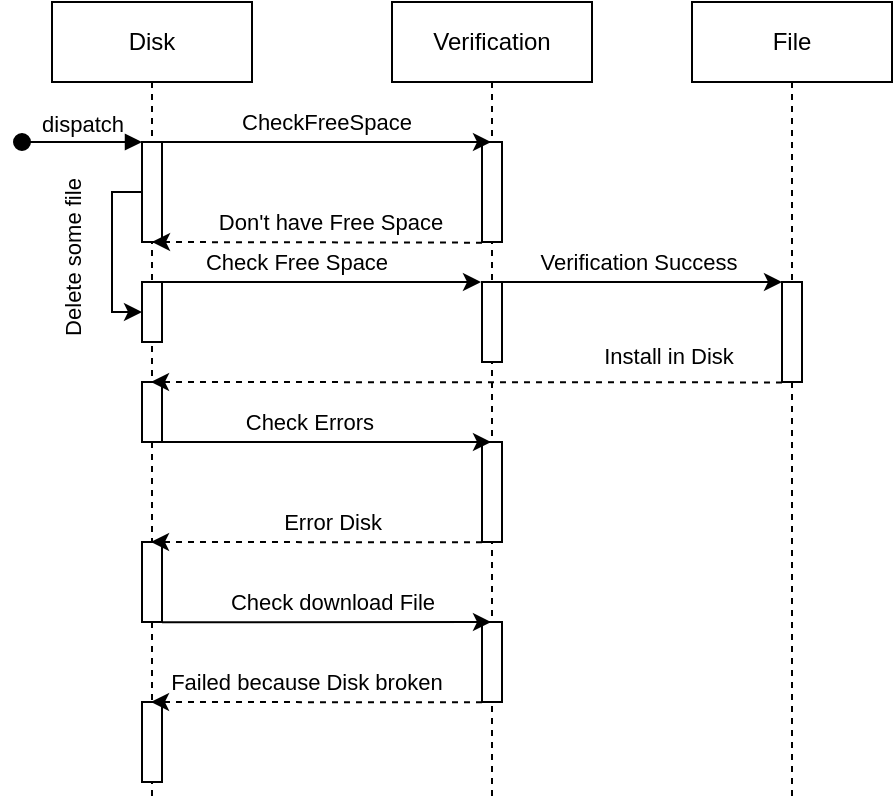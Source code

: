 <mxfile version="21.7.4" type="device">
  <diagram name="Page-1" id="2YBvvXClWsGukQMizWep">
    <mxGraphModel dx="807" dy="777" grid="1" gridSize="10" guides="1" tooltips="1" connect="1" arrows="1" fold="1" page="1" pageScale="1" pageWidth="850" pageHeight="1100" math="0" shadow="0">
      <root>
        <mxCell id="0" />
        <mxCell id="1" parent="0" />
        <mxCell id="aM9ryv3xv72pqoxQDRHE-1" value="Disk" style="shape=umlLifeline;perimeter=lifelinePerimeter;whiteSpace=wrap;html=1;container=0;dropTarget=0;collapsible=0;recursiveResize=0;outlineConnect=0;portConstraint=eastwest;newEdgeStyle={&quot;edgeStyle&quot;:&quot;elbowEdgeStyle&quot;,&quot;elbow&quot;:&quot;vertical&quot;,&quot;curved&quot;:0,&quot;rounded&quot;:0};" parent="1" vertex="1">
          <mxGeometry x="40" y="40" width="100" height="400" as="geometry" />
        </mxCell>
        <mxCell id="aM9ryv3xv72pqoxQDRHE-3" value="dispatch" style="html=1;verticalAlign=bottom;startArrow=oval;endArrow=block;startSize=8;edgeStyle=elbowEdgeStyle;elbow=vertical;curved=0;rounded=0;" parent="aM9ryv3xv72pqoxQDRHE-1" edge="1">
          <mxGeometry relative="1" as="geometry">
            <mxPoint x="-15" y="70" as="sourcePoint" />
            <mxPoint x="45" y="70" as="targetPoint" />
          </mxGeometry>
        </mxCell>
        <mxCell id="vBxB2TWm_DLFSt-oETAt-39" style="edgeStyle=elbowEdgeStyle;rounded=0;orthogonalLoop=1;jettySize=auto;html=1;elbow=vertical;curved=0;" parent="aM9ryv3xv72pqoxQDRHE-1" source="vBxB2TWm_DLFSt-oETAt-6" target="vBxB2TWm_DLFSt-oETAt-38" edge="1">
          <mxGeometry relative="1" as="geometry">
            <Array as="points">
              <mxPoint x="30" y="130" />
            </Array>
          </mxGeometry>
        </mxCell>
        <mxCell id="vBxB2TWm_DLFSt-oETAt-40" value="Delete some file" style="edgeLabel;html=1;align=center;verticalAlign=middle;resizable=0;points=[];rotation=-90;" parent="vBxB2TWm_DLFSt-oETAt-39" vertex="1" connectable="0">
          <mxGeometry x="0.07" y="-1" relative="1" as="geometry">
            <mxPoint x="-19" as="offset" />
          </mxGeometry>
        </mxCell>
        <mxCell id="vBxB2TWm_DLFSt-oETAt-6" value="" style="html=1;points=[];perimeter=orthogonalPerimeter;outlineConnect=0;targetShapes=umlLifeline;portConstraint=eastwest;newEdgeStyle={&quot;edgeStyle&quot;:&quot;elbowEdgeStyle&quot;,&quot;elbow&quot;:&quot;vertical&quot;,&quot;curved&quot;:0,&quot;rounded&quot;:0};" parent="aM9ryv3xv72pqoxQDRHE-1" vertex="1">
          <mxGeometry x="45" y="70" width="10" height="50" as="geometry" />
        </mxCell>
        <mxCell id="vBxB2TWm_DLFSt-oETAt-15" value="" style="html=1;points=[];perimeter=orthogonalPerimeter;outlineConnect=0;targetShapes=umlLifeline;portConstraint=eastwest;newEdgeStyle={&quot;edgeStyle&quot;:&quot;elbowEdgeStyle&quot;,&quot;elbow&quot;:&quot;vertical&quot;,&quot;curved&quot;:0,&quot;rounded&quot;:0};" parent="aM9ryv3xv72pqoxQDRHE-1" vertex="1">
          <mxGeometry x="45" y="190" width="10" height="30" as="geometry" />
        </mxCell>
        <mxCell id="vBxB2TWm_DLFSt-oETAt-19" value="" style="html=1;points=[];perimeter=orthogonalPerimeter;outlineConnect=0;targetShapes=umlLifeline;portConstraint=eastwest;newEdgeStyle={&quot;edgeStyle&quot;:&quot;elbowEdgeStyle&quot;,&quot;elbow&quot;:&quot;vertical&quot;,&quot;curved&quot;:0,&quot;rounded&quot;:0};" parent="aM9ryv3xv72pqoxQDRHE-1" vertex="1">
          <mxGeometry x="45" y="270" width="10" height="40" as="geometry" />
        </mxCell>
        <mxCell id="vBxB2TWm_DLFSt-oETAt-28" value="" style="html=1;points=[];perimeter=orthogonalPerimeter;outlineConnect=0;targetShapes=umlLifeline;portConstraint=eastwest;newEdgeStyle={&quot;edgeStyle&quot;:&quot;elbowEdgeStyle&quot;,&quot;elbow&quot;:&quot;vertical&quot;,&quot;curved&quot;:0,&quot;rounded&quot;:0};" parent="aM9ryv3xv72pqoxQDRHE-1" vertex="1">
          <mxGeometry x="45" y="350" width="10" height="40" as="geometry" />
        </mxCell>
        <mxCell id="vBxB2TWm_DLFSt-oETAt-38" value="" style="html=1;points=[];perimeter=orthogonalPerimeter;outlineConnect=0;targetShapes=umlLifeline;portConstraint=eastwest;newEdgeStyle={&quot;edgeStyle&quot;:&quot;elbowEdgeStyle&quot;,&quot;elbow&quot;:&quot;vertical&quot;,&quot;curved&quot;:0,&quot;rounded&quot;:0};" parent="aM9ryv3xv72pqoxQDRHE-1" vertex="1">
          <mxGeometry x="45" y="140" width="10" height="30" as="geometry" />
        </mxCell>
        <mxCell id="aM9ryv3xv72pqoxQDRHE-5" value="File" style="shape=umlLifeline;perimeter=lifelinePerimeter;whiteSpace=wrap;html=1;container=0;dropTarget=0;collapsible=0;recursiveResize=0;outlineConnect=0;portConstraint=eastwest;newEdgeStyle={&quot;edgeStyle&quot;:&quot;elbowEdgeStyle&quot;,&quot;elbow&quot;:&quot;vertical&quot;,&quot;curved&quot;:0,&quot;rounded&quot;:0};" parent="1" vertex="1">
          <mxGeometry x="360" y="40" width="100" height="400" as="geometry" />
        </mxCell>
        <mxCell id="aM9ryv3xv72pqoxQDRHE-6" value="" style="html=1;points=[];perimeter=orthogonalPerimeter;outlineConnect=0;targetShapes=umlLifeline;portConstraint=eastwest;newEdgeStyle={&quot;edgeStyle&quot;:&quot;elbowEdgeStyle&quot;,&quot;elbow&quot;:&quot;vertical&quot;,&quot;curved&quot;:0,&quot;rounded&quot;:0};" parent="aM9ryv3xv72pqoxQDRHE-5" vertex="1">
          <mxGeometry x="45" y="140" width="10" height="50" as="geometry" />
        </mxCell>
        <mxCell id="vBxB2TWm_DLFSt-oETAt-1" value="Verification" style="shape=umlLifeline;perimeter=lifelinePerimeter;whiteSpace=wrap;html=1;container=0;dropTarget=0;collapsible=0;recursiveResize=0;outlineConnect=0;portConstraint=eastwest;newEdgeStyle={&quot;edgeStyle&quot;:&quot;elbowEdgeStyle&quot;,&quot;elbow&quot;:&quot;vertical&quot;,&quot;curved&quot;:0,&quot;rounded&quot;:0};" parent="1" vertex="1">
          <mxGeometry x="210" y="40" width="100" height="400" as="geometry" />
        </mxCell>
        <mxCell id="vBxB2TWm_DLFSt-oETAt-2" value="" style="html=1;points=[];perimeter=orthogonalPerimeter;outlineConnect=0;targetShapes=umlLifeline;portConstraint=eastwest;newEdgeStyle={&quot;edgeStyle&quot;:&quot;elbowEdgeStyle&quot;,&quot;elbow&quot;:&quot;vertical&quot;,&quot;curved&quot;:0,&quot;rounded&quot;:0};" parent="vBxB2TWm_DLFSt-oETAt-1" vertex="1">
          <mxGeometry x="45" y="70" width="10" height="50" as="geometry" />
        </mxCell>
        <mxCell id="vBxB2TWm_DLFSt-oETAt-16" value="" style="html=1;points=[];perimeter=orthogonalPerimeter;outlineConnect=0;targetShapes=umlLifeline;portConstraint=eastwest;newEdgeStyle={&quot;edgeStyle&quot;:&quot;elbowEdgeStyle&quot;,&quot;elbow&quot;:&quot;vertical&quot;,&quot;curved&quot;:0,&quot;rounded&quot;:0};" parent="vBxB2TWm_DLFSt-oETAt-1" vertex="1">
          <mxGeometry x="45" y="220" width="10" height="50" as="geometry" />
        </mxCell>
        <mxCell id="vBxB2TWm_DLFSt-oETAt-22" value="" style="html=1;points=[];perimeter=orthogonalPerimeter;outlineConnect=0;targetShapes=umlLifeline;portConstraint=eastwest;newEdgeStyle={&quot;edgeStyle&quot;:&quot;elbowEdgeStyle&quot;,&quot;elbow&quot;:&quot;vertical&quot;,&quot;curved&quot;:0,&quot;rounded&quot;:0};" parent="vBxB2TWm_DLFSt-oETAt-1" vertex="1">
          <mxGeometry x="45" y="310" width="10" height="40" as="geometry" />
        </mxCell>
        <mxCell id="vBxB2TWm_DLFSt-oETAt-41" value="" style="html=1;points=[];perimeter=orthogonalPerimeter;outlineConnect=0;targetShapes=umlLifeline;portConstraint=eastwest;newEdgeStyle={&quot;edgeStyle&quot;:&quot;elbowEdgeStyle&quot;,&quot;elbow&quot;:&quot;vertical&quot;,&quot;curved&quot;:0,&quot;rounded&quot;:0};" parent="vBxB2TWm_DLFSt-oETAt-1" vertex="1">
          <mxGeometry x="45" y="140" width="10" height="40" as="geometry" />
        </mxCell>
        <mxCell id="vBxB2TWm_DLFSt-oETAt-4" style="edgeStyle=elbowEdgeStyle;rounded=0;orthogonalLoop=1;jettySize=auto;html=1;elbow=vertical;curved=0;" parent="1" target="vBxB2TWm_DLFSt-oETAt-1" edge="1">
          <mxGeometry relative="1" as="geometry">
            <mxPoint x="90.5" y="110" as="sourcePoint" />
            <mxPoint x="250" y="110" as="targetPoint" />
          </mxGeometry>
        </mxCell>
        <mxCell id="vBxB2TWm_DLFSt-oETAt-5" value="CheckFreeSpace" style="edgeLabel;html=1;align=center;verticalAlign=middle;resizable=0;points=[];" parent="vBxB2TWm_DLFSt-oETAt-4" vertex="1" connectable="0">
          <mxGeometry x="0.444" y="2" relative="1" as="geometry">
            <mxPoint x="-36" y="-8" as="offset" />
          </mxGeometry>
        </mxCell>
        <mxCell id="vBxB2TWm_DLFSt-oETAt-10" style="edgeStyle=elbowEdgeStyle;rounded=0;orthogonalLoop=1;jettySize=auto;html=1;elbow=horizontal;curved=0;" parent="1" target="aM9ryv3xv72pqoxQDRHE-6" edge="1">
          <mxGeometry relative="1" as="geometry">
            <mxPoint x="265.0" y="180" as="sourcePoint" />
            <mxPoint x="400" y="180" as="targetPoint" />
            <Array as="points">
              <mxPoint x="340" y="180" />
            </Array>
          </mxGeometry>
        </mxCell>
        <mxCell id="vBxB2TWm_DLFSt-oETAt-11" value="Verification Success" style="edgeLabel;html=1;align=center;verticalAlign=middle;resizable=0;points=[];" parent="vBxB2TWm_DLFSt-oETAt-10" vertex="1" connectable="0">
          <mxGeometry x="0.115" y="1" relative="1" as="geometry">
            <mxPoint x="-10" y="-9" as="offset" />
          </mxGeometry>
        </mxCell>
        <mxCell id="vBxB2TWm_DLFSt-oETAt-13" style="edgeStyle=elbowEdgeStyle;rounded=0;orthogonalLoop=1;jettySize=auto;html=1;elbow=vertical;curved=0;dashed=1;" parent="1" edge="1">
          <mxGeometry relative="1" as="geometry">
            <mxPoint x="405.0" y="230.207" as="sourcePoint" />
            <mxPoint x="89.5" y="230" as="targetPoint" />
          </mxGeometry>
        </mxCell>
        <mxCell id="vBxB2TWm_DLFSt-oETAt-17" style="edgeStyle=elbowEdgeStyle;rounded=0;orthogonalLoop=1;jettySize=auto;html=1;elbow=horizontal;curved=0;" parent="1" edge="1">
          <mxGeometry relative="1" as="geometry">
            <mxPoint x="95" y="260" as="sourcePoint" />
            <mxPoint x="259.5" y="260" as="targetPoint" />
          </mxGeometry>
        </mxCell>
        <mxCell id="vBxB2TWm_DLFSt-oETAt-18" value="Check Errors&amp;nbsp;" style="edgeLabel;html=1;align=center;verticalAlign=middle;resizable=0;points=[];" parent="vBxB2TWm_DLFSt-oETAt-17" vertex="1" connectable="0">
          <mxGeometry x="0.277" relative="1" as="geometry">
            <mxPoint x="-30" y="-10" as="offset" />
          </mxGeometry>
        </mxCell>
        <mxCell id="vBxB2TWm_DLFSt-oETAt-20" style="edgeStyle=elbowEdgeStyle;rounded=0;orthogonalLoop=1;jettySize=auto;html=1;elbow=vertical;curved=0;dashed=1;" parent="1" edge="1">
          <mxGeometry relative="1" as="geometry">
            <mxPoint x="255" y="310.14" as="sourcePoint" />
            <mxPoint x="89.5" y="310.14" as="targetPoint" />
          </mxGeometry>
        </mxCell>
        <mxCell id="vBxB2TWm_DLFSt-oETAt-21" value="Error Disk" style="edgeLabel;html=1;align=center;verticalAlign=middle;resizable=0;points=[];" parent="vBxB2TWm_DLFSt-oETAt-20" vertex="1" connectable="0">
          <mxGeometry x="-0.178" relative="1" as="geometry">
            <mxPoint x="-7" y="-10" as="offset" />
          </mxGeometry>
        </mxCell>
        <mxCell id="vBxB2TWm_DLFSt-oETAt-23" style="edgeStyle=elbowEdgeStyle;rounded=0;orthogonalLoop=1;jettySize=auto;html=1;elbow=vertical;curved=0;" parent="1" edge="1">
          <mxGeometry relative="1" as="geometry">
            <mxPoint x="95" y="350.14" as="sourcePoint" />
            <mxPoint x="259.5" y="350.14" as="targetPoint" />
          </mxGeometry>
        </mxCell>
        <mxCell id="vBxB2TWm_DLFSt-oETAt-24" value="Check download File" style="edgeLabel;html=1;align=center;verticalAlign=middle;resizable=0;points=[];" parent="vBxB2TWm_DLFSt-oETAt-23" vertex="1" connectable="0">
          <mxGeometry x="0.41" y="1" relative="1" as="geometry">
            <mxPoint x="-31" y="-9" as="offset" />
          </mxGeometry>
        </mxCell>
        <mxCell id="vBxB2TWm_DLFSt-oETAt-29" style="edgeStyle=elbowEdgeStyle;rounded=0;orthogonalLoop=1;jettySize=auto;html=1;elbow=vertical;curved=0;dashed=1;" parent="1" edge="1">
          <mxGeometry relative="1" as="geometry">
            <mxPoint x="255" y="390.14" as="sourcePoint" />
            <mxPoint x="89.5" y="390.14" as="targetPoint" />
          </mxGeometry>
        </mxCell>
        <mxCell id="vBxB2TWm_DLFSt-oETAt-30" value="Failed because Disk broken&amp;nbsp;&amp;nbsp;" style="edgeLabel;html=1;align=center;verticalAlign=middle;resizable=0;points=[];" parent="vBxB2TWm_DLFSt-oETAt-29" vertex="1" connectable="0">
          <mxGeometry x="0.16" relative="1" as="geometry">
            <mxPoint x="11" y="-10" as="offset" />
          </mxGeometry>
        </mxCell>
        <mxCell id="vBxB2TWm_DLFSt-oETAt-33" style="edgeStyle=elbowEdgeStyle;rounded=0;orthogonalLoop=1;jettySize=auto;html=1;elbow=vertical;curved=0;dashed=1;" parent="1" edge="1">
          <mxGeometry relative="1" as="geometry">
            <mxPoint x="255" y="160.333" as="sourcePoint" />
            <mxPoint x="90" y="160" as="targetPoint" />
          </mxGeometry>
        </mxCell>
        <mxCell id="vBxB2TWm_DLFSt-oETAt-34" value="Don&#39;t have Free Space" style="edgeLabel;html=1;align=center;verticalAlign=middle;resizable=0;points=[];" parent="vBxB2TWm_DLFSt-oETAt-33" vertex="1" connectable="0">
          <mxGeometry x="-0.067" y="-3" relative="1" as="geometry">
            <mxPoint y="-7" as="offset" />
          </mxGeometry>
        </mxCell>
        <mxCell id="vBxB2TWm_DLFSt-oETAt-36" value="" style="edgeStyle=elbowEdgeStyle;rounded=0;orthogonalLoop=1;jettySize=auto;html=1;elbow=vertical;curved=0;dashed=1;" parent="1" edge="1">
          <mxGeometry relative="1" as="geometry">
            <mxPoint x="405" y="230" as="sourcePoint" />
            <mxPoint x="405.0" y="230.207" as="targetPoint" />
          </mxGeometry>
        </mxCell>
        <mxCell id="vBxB2TWm_DLFSt-oETAt-37" value="Install in Disk" style="edgeLabel;html=1;align=center;verticalAlign=middle;resizable=0;points=[];" parent="vBxB2TWm_DLFSt-oETAt-36" vertex="1" connectable="0">
          <mxGeometry x="-0.366" y="-2" relative="1" as="geometry">
            <mxPoint x="-55" y="-13" as="offset" />
          </mxGeometry>
        </mxCell>
        <mxCell id="vBxB2TWm_DLFSt-oETAt-43" style="edgeStyle=elbowEdgeStyle;rounded=0;orthogonalLoop=1;jettySize=auto;html=1;elbow=vertical;curved=0;" parent="1" edge="1">
          <mxGeometry relative="1" as="geometry">
            <mxPoint x="90" y="180.004" as="sourcePoint" />
            <mxPoint x="254.5" y="180.004" as="targetPoint" />
          </mxGeometry>
        </mxCell>
        <mxCell id="vBxB2TWm_DLFSt-oETAt-44" value="Check Free Space" style="edgeLabel;html=1;align=center;verticalAlign=middle;resizable=0;points=[];" parent="vBxB2TWm_DLFSt-oETAt-43" vertex="1" connectable="0">
          <mxGeometry x="-0.129" y="1" relative="1" as="geometry">
            <mxPoint y="-9" as="offset" />
          </mxGeometry>
        </mxCell>
      </root>
    </mxGraphModel>
  </diagram>
</mxfile>

